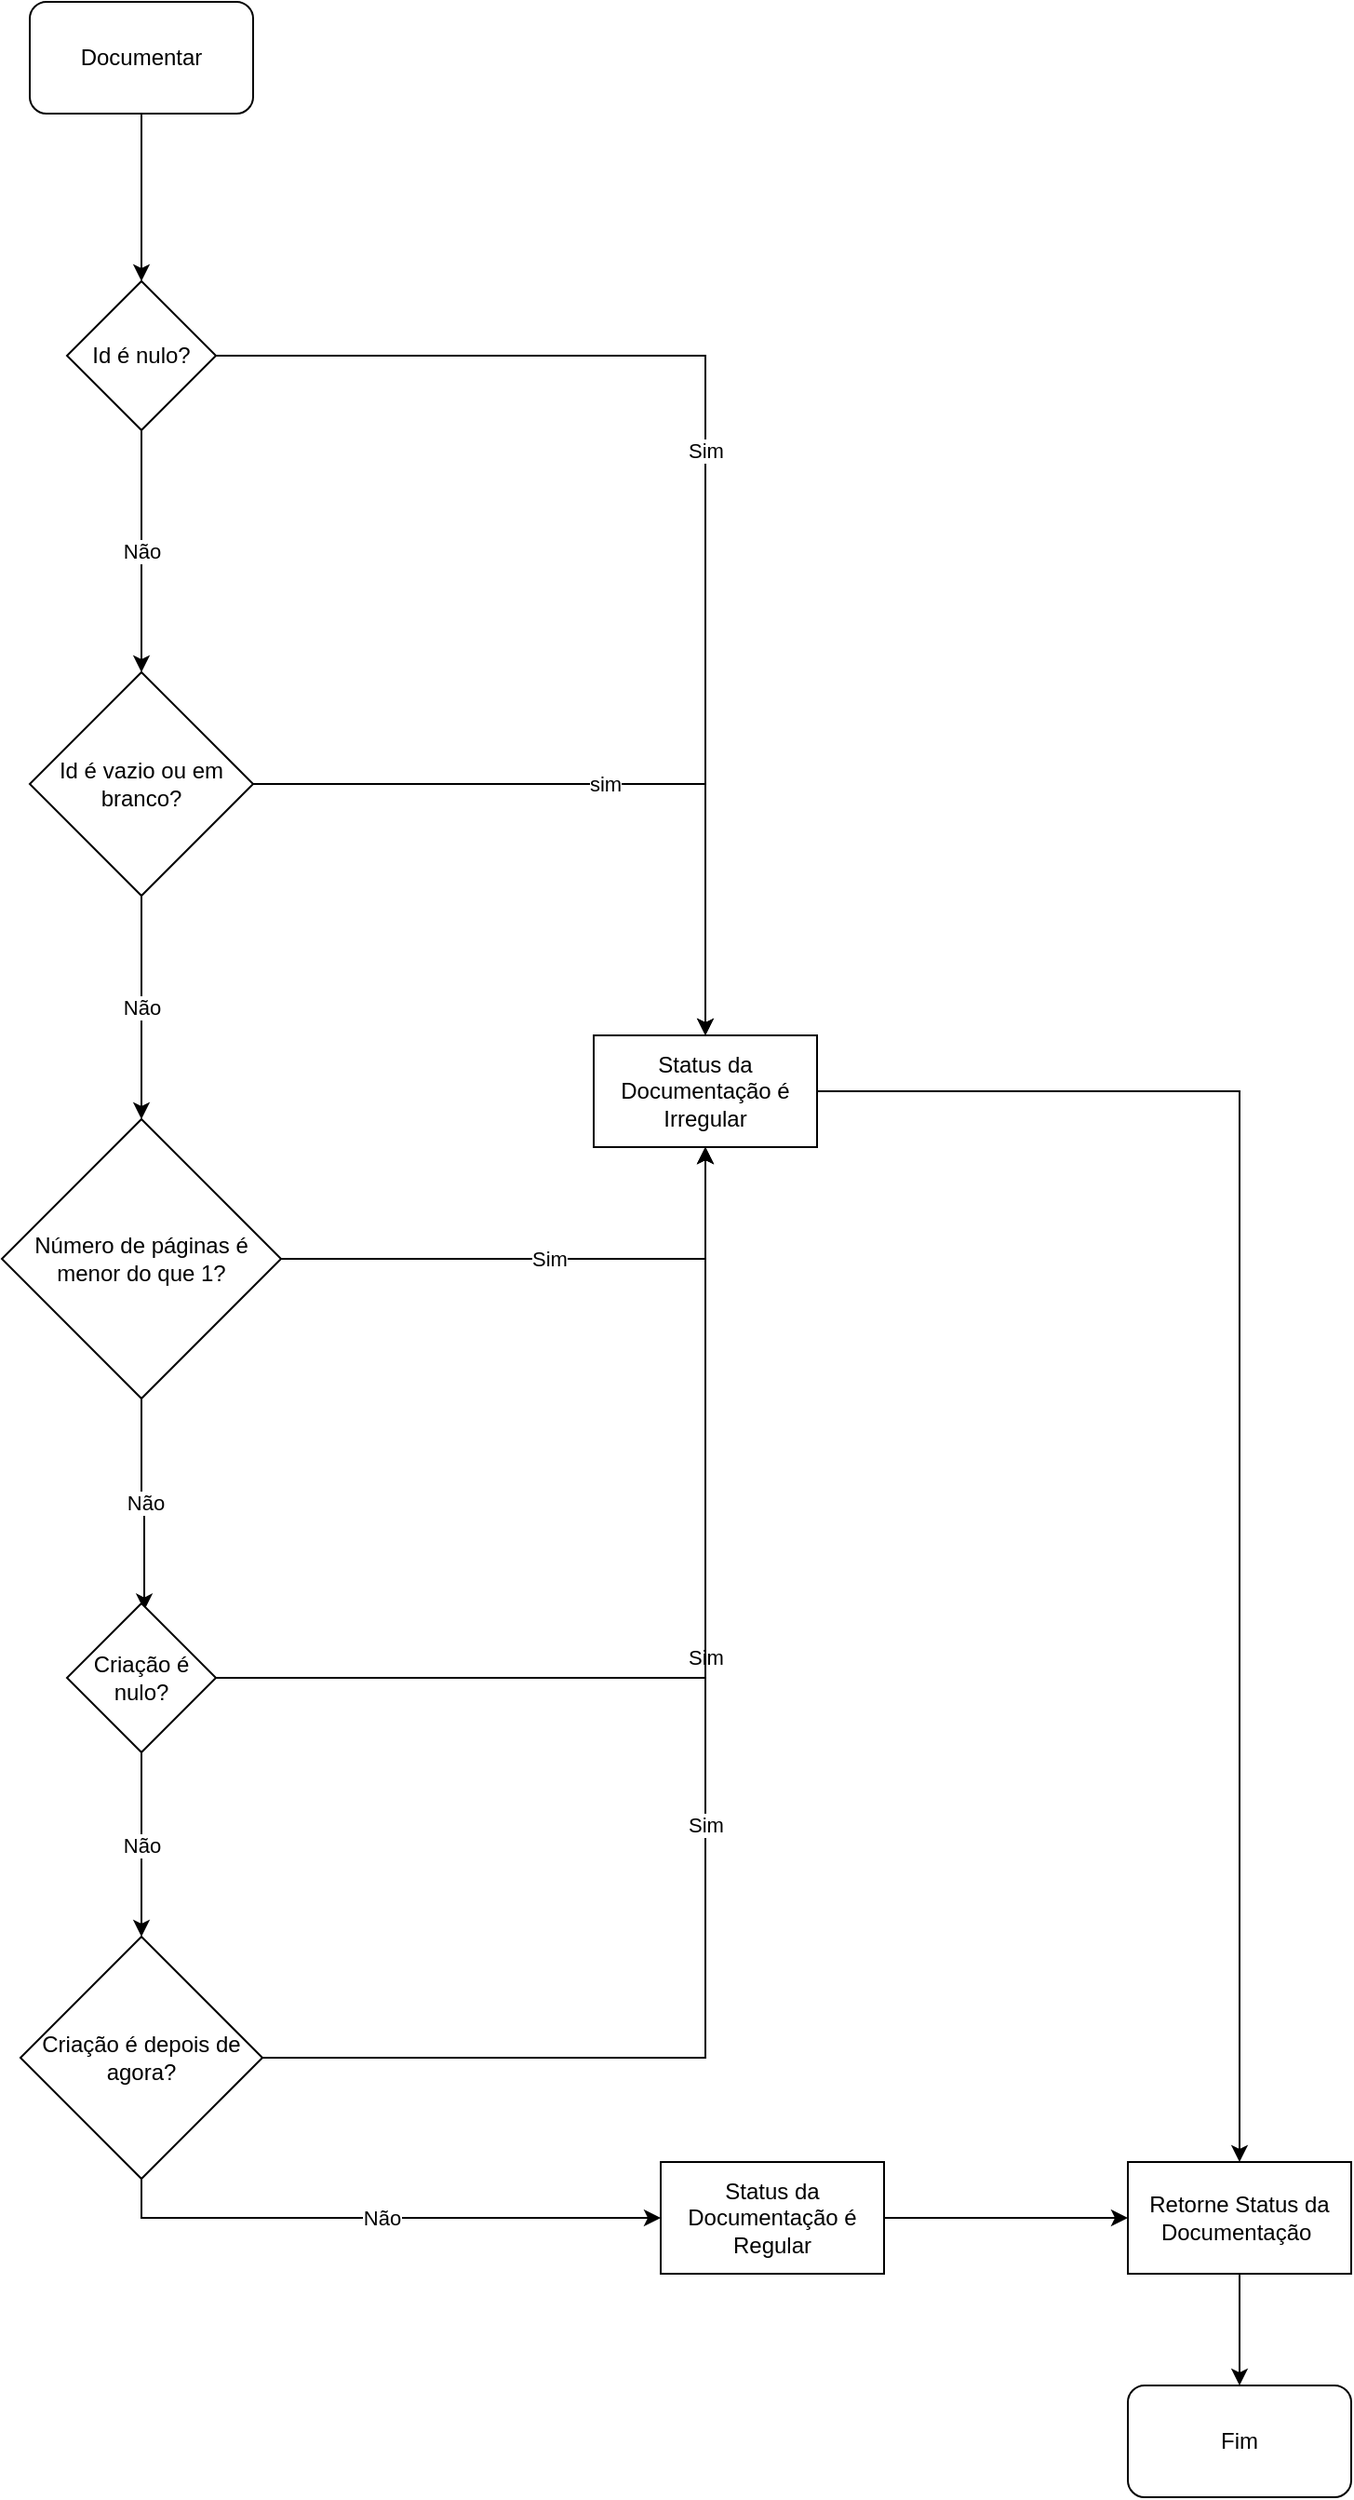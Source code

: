 <mxfile version="21.1.2" type="device">
  <diagram id="C5RBs43oDa-KdzZeNtuy" name="Page-1">
    <mxGraphModel dx="2073" dy="1048" grid="1" gridSize="10" guides="1" tooltips="1" connect="1" arrows="1" fold="1" page="1" pageScale="1" pageWidth="827" pageHeight="1169" math="0" shadow="0">
      <root>
        <mxCell id="WIyWlLk6GJQsqaUBKTNV-0" />
        <mxCell id="WIyWlLk6GJQsqaUBKTNV-1" parent="WIyWlLk6GJQsqaUBKTNV-0" />
        <mxCell id="yQKlSZmlMiYKrW3qrxQF-17" value="" style="edgeStyle=orthogonalEdgeStyle;rounded=0;orthogonalLoop=1;jettySize=auto;html=1;" parent="WIyWlLk6GJQsqaUBKTNV-1" source="yQKlSZmlMiYKrW3qrxQF-0" target="yQKlSZmlMiYKrW3qrxQF-12" edge="1">
          <mxGeometry relative="1" as="geometry" />
        </mxCell>
        <mxCell id="yQKlSZmlMiYKrW3qrxQF-0" value="Documentar" style="rounded=1;whiteSpace=wrap;html=1;" parent="WIyWlLk6GJQsqaUBKTNV-1" vertex="1">
          <mxGeometry x="15" width="120" height="60" as="geometry" />
        </mxCell>
        <mxCell id="yQKlSZmlMiYKrW3qrxQF-28" style="edgeStyle=orthogonalEdgeStyle;rounded=0;orthogonalLoop=1;jettySize=auto;html=1;entryX=0.5;entryY=0;entryDx=0;entryDy=0;" parent="WIyWlLk6GJQsqaUBKTNV-1" source="yQKlSZmlMiYKrW3qrxQF-2" target="yQKlSZmlMiYKrW3qrxQF-4" edge="1">
          <mxGeometry relative="1" as="geometry" />
        </mxCell>
        <mxCell id="yQKlSZmlMiYKrW3qrxQF-2" value="Status da Documentação é Irregular" style="rounded=0;whiteSpace=wrap;html=1;" parent="WIyWlLk6GJQsqaUBKTNV-1" vertex="1">
          <mxGeometry x="318" y="555" width="120" height="60" as="geometry" />
        </mxCell>
        <mxCell id="yQKlSZmlMiYKrW3qrxQF-27" style="edgeStyle=orthogonalEdgeStyle;rounded=0;orthogonalLoop=1;jettySize=auto;html=1;entryX=0;entryY=0.5;entryDx=0;entryDy=0;" parent="WIyWlLk6GJQsqaUBKTNV-1" source="yQKlSZmlMiYKrW3qrxQF-3" target="yQKlSZmlMiYKrW3qrxQF-4" edge="1">
          <mxGeometry relative="1" as="geometry" />
        </mxCell>
        <mxCell id="yQKlSZmlMiYKrW3qrxQF-3" value="Status da Documentação&amp;nbsp;é Regular" style="rounded=0;whiteSpace=wrap;html=1;" parent="WIyWlLk6GJQsqaUBKTNV-1" vertex="1">
          <mxGeometry x="354" y="1160" width="120" height="60" as="geometry" />
        </mxCell>
        <mxCell id="yQKlSZmlMiYKrW3qrxQF-29" style="edgeStyle=orthogonalEdgeStyle;rounded=0;orthogonalLoop=1;jettySize=auto;html=1;entryX=0.5;entryY=0;entryDx=0;entryDy=0;" parent="WIyWlLk6GJQsqaUBKTNV-1" source="yQKlSZmlMiYKrW3qrxQF-4" target="yQKlSZmlMiYKrW3qrxQF-10" edge="1">
          <mxGeometry relative="1" as="geometry" />
        </mxCell>
        <mxCell id="yQKlSZmlMiYKrW3qrxQF-4" value="Retorne Status da Documentação&amp;nbsp;" style="rounded=0;whiteSpace=wrap;html=1;" parent="WIyWlLk6GJQsqaUBKTNV-1" vertex="1">
          <mxGeometry x="605" y="1160" width="120" height="60" as="geometry" />
        </mxCell>
        <mxCell id="yQKlSZmlMiYKrW3qrxQF-10" value="Fim" style="rounded=1;whiteSpace=wrap;html=1;" parent="WIyWlLk6GJQsqaUBKTNV-1" vertex="1">
          <mxGeometry x="605" y="1280" width="120" height="60" as="geometry" />
        </mxCell>
        <mxCell id="yQKlSZmlMiYKrW3qrxQF-18" value="Não" style="edgeStyle=orthogonalEdgeStyle;rounded=0;orthogonalLoop=1;jettySize=auto;html=1;entryX=0.5;entryY=0;entryDx=0;entryDy=0;" parent="WIyWlLk6GJQsqaUBKTNV-1" source="yQKlSZmlMiYKrW3qrxQF-12" target="yQKlSZmlMiYKrW3qrxQF-13" edge="1">
          <mxGeometry relative="1" as="geometry" />
        </mxCell>
        <mxCell id="yQKlSZmlMiYKrW3qrxQF-22" value="Sim" style="edgeStyle=orthogonalEdgeStyle;rounded=0;orthogonalLoop=1;jettySize=auto;html=1;entryX=0.5;entryY=0;entryDx=0;entryDy=0;" parent="WIyWlLk6GJQsqaUBKTNV-1" source="yQKlSZmlMiYKrW3qrxQF-12" target="yQKlSZmlMiYKrW3qrxQF-2" edge="1">
          <mxGeometry relative="1" as="geometry" />
        </mxCell>
        <mxCell id="yQKlSZmlMiYKrW3qrxQF-12" value="Id é nulo?" style="rhombus;whiteSpace=wrap;html=1;" parent="WIyWlLk6GJQsqaUBKTNV-1" vertex="1">
          <mxGeometry x="35" y="150" width="80" height="80" as="geometry" />
        </mxCell>
        <mxCell id="yQKlSZmlMiYKrW3qrxQF-19" value="Não" style="edgeStyle=orthogonalEdgeStyle;rounded=0;orthogonalLoop=1;jettySize=auto;html=1;entryX=0.5;entryY=0;entryDx=0;entryDy=0;" parent="WIyWlLk6GJQsqaUBKTNV-1" source="yQKlSZmlMiYKrW3qrxQF-13" target="yQKlSZmlMiYKrW3qrxQF-14" edge="1">
          <mxGeometry relative="1" as="geometry" />
        </mxCell>
        <mxCell id="yQKlSZmlMiYKrW3qrxQF-23" value="sim" style="edgeStyle=orthogonalEdgeStyle;rounded=0;orthogonalLoop=1;jettySize=auto;html=1;entryX=0.5;entryY=0;entryDx=0;entryDy=0;" parent="WIyWlLk6GJQsqaUBKTNV-1" source="yQKlSZmlMiYKrW3qrxQF-13" target="yQKlSZmlMiYKrW3qrxQF-2" edge="1">
          <mxGeometry relative="1" as="geometry" />
        </mxCell>
        <mxCell id="yQKlSZmlMiYKrW3qrxQF-13" value="Id é vazio ou em branco?" style="rhombus;whiteSpace=wrap;html=1;" parent="WIyWlLk6GJQsqaUBKTNV-1" vertex="1">
          <mxGeometry x="15" y="360" width="120" height="120" as="geometry" />
        </mxCell>
        <mxCell id="yQKlSZmlMiYKrW3qrxQF-20" value="Não" style="edgeStyle=orthogonalEdgeStyle;rounded=0;orthogonalLoop=1;jettySize=auto;html=1;entryX=0.519;entryY=0.047;entryDx=0;entryDy=0;entryPerimeter=0;" parent="WIyWlLk6GJQsqaUBKTNV-1" source="yQKlSZmlMiYKrW3qrxQF-14" target="yQKlSZmlMiYKrW3qrxQF-15" edge="1">
          <mxGeometry relative="1" as="geometry" />
        </mxCell>
        <mxCell id="yQKlSZmlMiYKrW3qrxQF-24" value="Sim" style="edgeStyle=orthogonalEdgeStyle;rounded=0;orthogonalLoop=1;jettySize=auto;html=1;entryX=0.5;entryY=1;entryDx=0;entryDy=0;" parent="WIyWlLk6GJQsqaUBKTNV-1" source="yQKlSZmlMiYKrW3qrxQF-14" target="yQKlSZmlMiYKrW3qrxQF-2" edge="1">
          <mxGeometry relative="1" as="geometry" />
        </mxCell>
        <mxCell id="yQKlSZmlMiYKrW3qrxQF-14" value="Número de páginas é menor do que 1?" style="rhombus;whiteSpace=wrap;html=1;" parent="WIyWlLk6GJQsqaUBKTNV-1" vertex="1">
          <mxGeometry y="600" width="150" height="150" as="geometry" />
        </mxCell>
        <mxCell id="yQKlSZmlMiYKrW3qrxQF-21" value="Não" style="edgeStyle=orthogonalEdgeStyle;rounded=0;orthogonalLoop=1;jettySize=auto;html=1;entryX=0.5;entryY=0;entryDx=0;entryDy=0;" parent="WIyWlLk6GJQsqaUBKTNV-1" source="yQKlSZmlMiYKrW3qrxQF-15" target="yQKlSZmlMiYKrW3qrxQF-16" edge="1">
          <mxGeometry relative="1" as="geometry" />
        </mxCell>
        <mxCell id="yQKlSZmlMiYKrW3qrxQF-25" value="Sim" style="edgeStyle=orthogonalEdgeStyle;rounded=0;orthogonalLoop=1;jettySize=auto;html=1;entryX=0.5;entryY=1;entryDx=0;entryDy=0;" parent="WIyWlLk6GJQsqaUBKTNV-1" source="yQKlSZmlMiYKrW3qrxQF-15" target="yQKlSZmlMiYKrW3qrxQF-2" edge="1">
          <mxGeometry relative="1" as="geometry" />
        </mxCell>
        <mxCell id="yQKlSZmlMiYKrW3qrxQF-15" value="Criação é nulo?" style="rhombus;whiteSpace=wrap;html=1;" parent="WIyWlLk6GJQsqaUBKTNV-1" vertex="1">
          <mxGeometry x="35" y="860" width="80" height="80" as="geometry" />
        </mxCell>
        <mxCell id="yQKlSZmlMiYKrW3qrxQF-26" value="Não" style="edgeStyle=orthogonalEdgeStyle;rounded=0;orthogonalLoop=1;jettySize=auto;html=1;entryX=0;entryY=0.5;entryDx=0;entryDy=0;exitX=0.5;exitY=1;exitDx=0;exitDy=0;" parent="WIyWlLk6GJQsqaUBKTNV-1" source="yQKlSZmlMiYKrW3qrxQF-16" target="yQKlSZmlMiYKrW3qrxQF-3" edge="1">
          <mxGeometry relative="1" as="geometry" />
        </mxCell>
        <mxCell id="KS3ABS2Mb7UywHC9ZGEV-0" value="Sim" style="edgeStyle=orthogonalEdgeStyle;rounded=0;orthogonalLoop=1;jettySize=auto;html=1;entryX=0.5;entryY=1;entryDx=0;entryDy=0;" edge="1" parent="WIyWlLk6GJQsqaUBKTNV-1" source="yQKlSZmlMiYKrW3qrxQF-16" target="yQKlSZmlMiYKrW3qrxQF-2">
          <mxGeometry relative="1" as="geometry" />
        </mxCell>
        <mxCell id="yQKlSZmlMiYKrW3qrxQF-16" value="Criação é depois de agora?" style="rhombus;whiteSpace=wrap;html=1;" parent="WIyWlLk6GJQsqaUBKTNV-1" vertex="1">
          <mxGeometry x="10" y="1039" width="130" height="130" as="geometry" />
        </mxCell>
      </root>
    </mxGraphModel>
  </diagram>
</mxfile>
